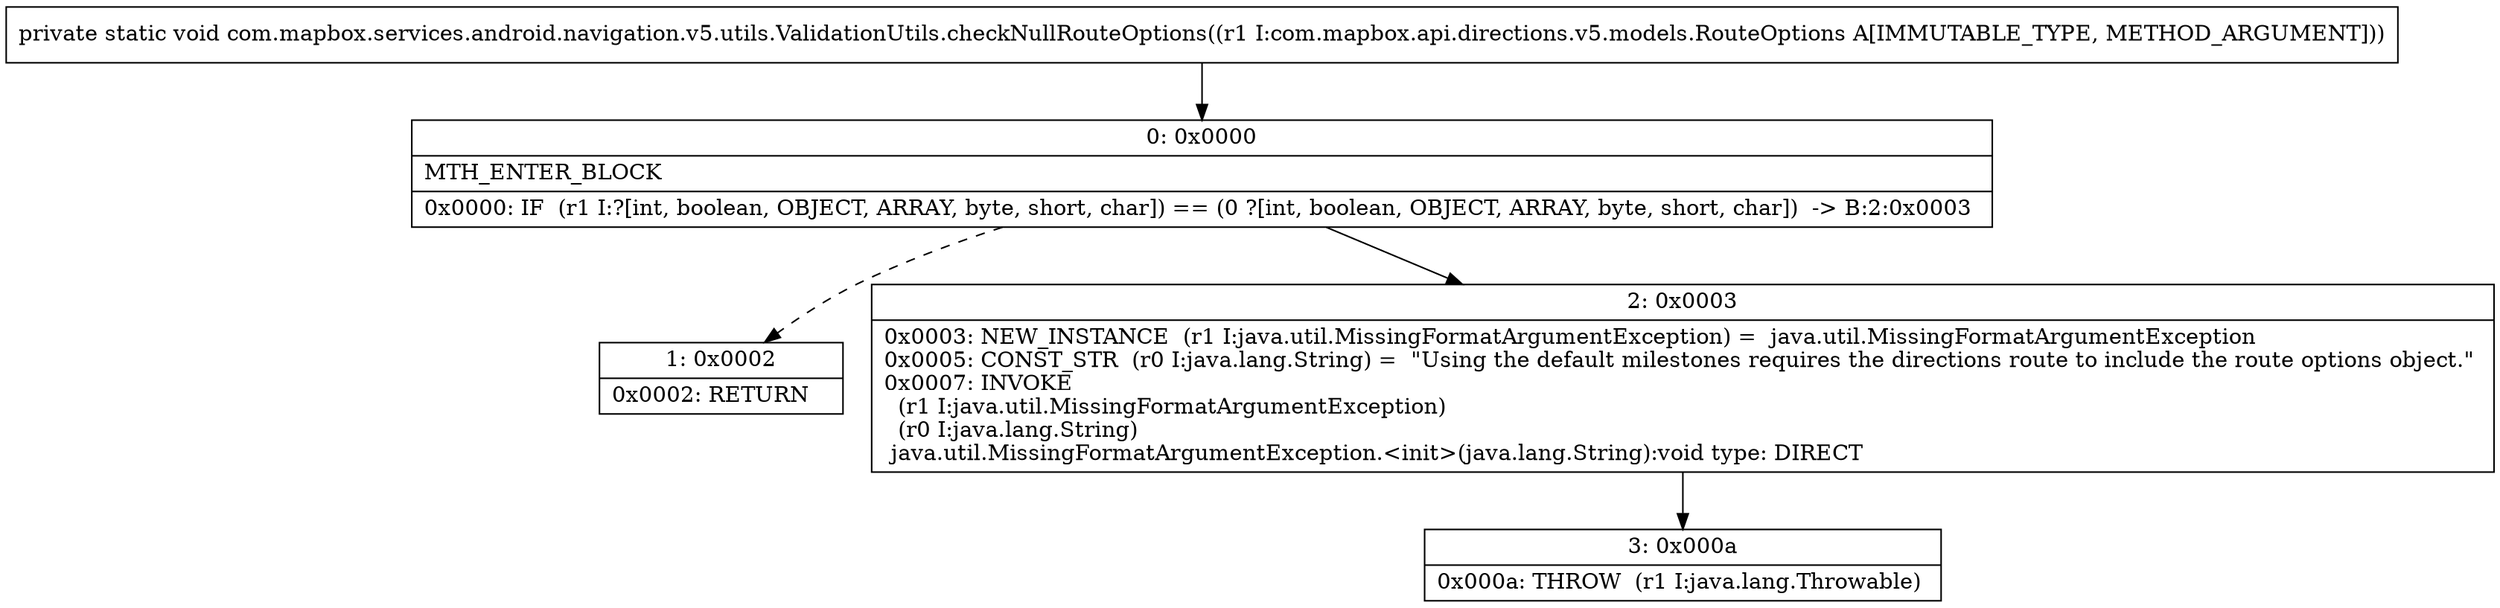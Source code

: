 digraph "CFG forcom.mapbox.services.android.navigation.v5.utils.ValidationUtils.checkNullRouteOptions(Lcom\/mapbox\/api\/directions\/v5\/models\/RouteOptions;)V" {
Node_0 [shape=record,label="{0\:\ 0x0000|MTH_ENTER_BLOCK\l|0x0000: IF  (r1 I:?[int, boolean, OBJECT, ARRAY, byte, short, char]) == (0 ?[int, boolean, OBJECT, ARRAY, byte, short, char])  \-\> B:2:0x0003 \l}"];
Node_1 [shape=record,label="{1\:\ 0x0002|0x0002: RETURN   \l}"];
Node_2 [shape=record,label="{2\:\ 0x0003|0x0003: NEW_INSTANCE  (r1 I:java.util.MissingFormatArgumentException) =  java.util.MissingFormatArgumentException \l0x0005: CONST_STR  (r0 I:java.lang.String) =  \"Using the default milestones requires the directions route to include the route options object.\" \l0x0007: INVOKE  \l  (r1 I:java.util.MissingFormatArgumentException)\l  (r0 I:java.lang.String)\l java.util.MissingFormatArgumentException.\<init\>(java.lang.String):void type: DIRECT \l}"];
Node_3 [shape=record,label="{3\:\ 0x000a|0x000a: THROW  (r1 I:java.lang.Throwable) \l}"];
MethodNode[shape=record,label="{private static void com.mapbox.services.android.navigation.v5.utils.ValidationUtils.checkNullRouteOptions((r1 I:com.mapbox.api.directions.v5.models.RouteOptions A[IMMUTABLE_TYPE, METHOD_ARGUMENT])) }"];
MethodNode -> Node_0;
Node_0 -> Node_1[style=dashed];
Node_0 -> Node_2;
Node_2 -> Node_3;
}

